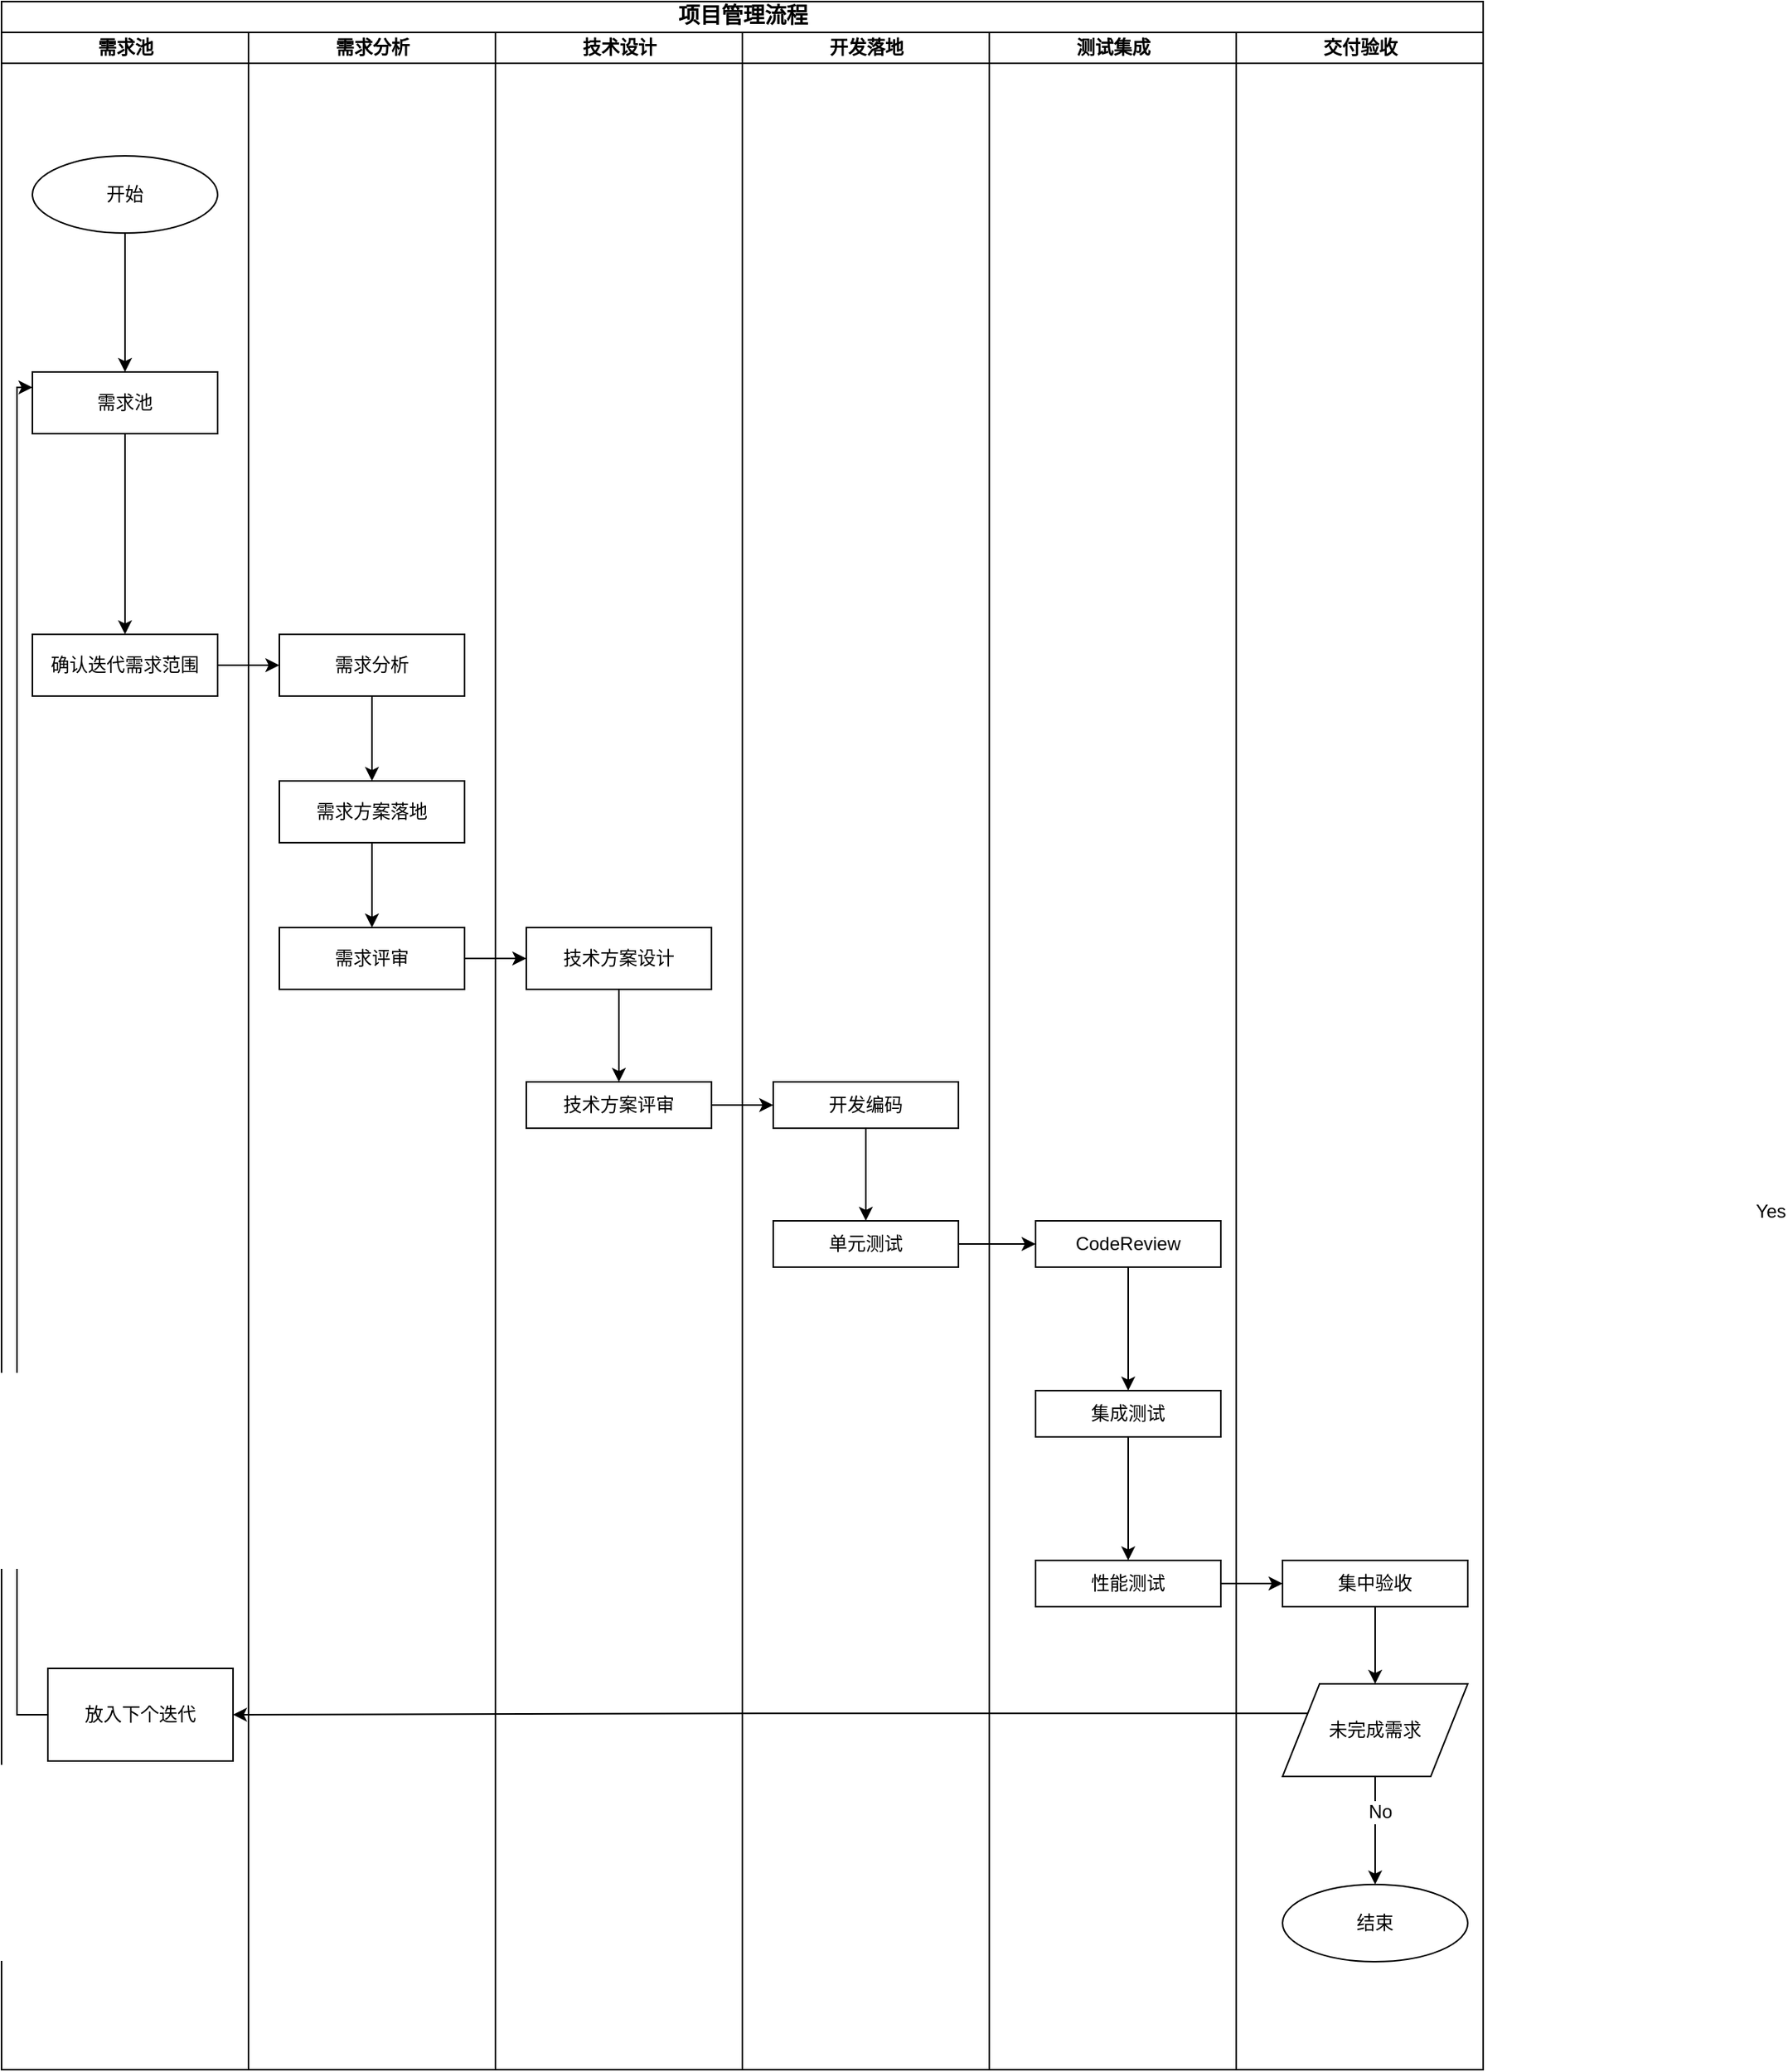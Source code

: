 <mxfile version="12.2.2" type="device" pages="1"><diagram name="Page-1" id="74e2e168-ea6b-b213-b513-2b3c1d86103e"><mxGraphModel dx="932" dy="1455" grid="1" gridSize="10" guides="1" tooltips="1" connect="1" arrows="1" fold="1" page="1" pageScale="1" pageWidth="1100" pageHeight="850" background="#ffffff" math="0" shadow="0"><root><mxCell id="0"/><mxCell id="1" parent="0"/><mxCell id="77e6c97f196da883-1" value="&lt;font style=&quot;font-size: 14px&quot;&gt;项目管理流程&lt;/font&gt;" style="swimlane;html=1;childLayout=stackLayout;startSize=20;rounded=0;shadow=0;labelBackgroundColor=none;strokeWidth=1;fontFamily=Verdana;fontSize=8;align=center;" parent="1" vertex="1"><mxGeometry x="70" y="-50" width="960" height="1340" as="geometry"/></mxCell><mxCell id="77e6c97f196da883-2" value="需求池" style="swimlane;html=1;startSize=20;" parent="77e6c97f196da883-1" vertex="1"><mxGeometry y="20" width="160" height="1320" as="geometry"/></mxCell><mxCell id="Yu6eiqcxpHBNgljEw0Mg-3" style="edgeStyle=orthogonalEdgeStyle;rounded=0;orthogonalLoop=1;jettySize=auto;html=1;exitX=0.5;exitY=1;exitDx=0;exitDy=0;entryX=0.5;entryY=0;entryDx=0;entryDy=0;" parent="77e6c97f196da883-2" source="Yu6eiqcxpHBNgljEw0Mg-1" target="Yu6eiqcxpHBNgljEw0Mg-2" edge="1"><mxGeometry relative="1" as="geometry"/></mxCell><mxCell id="Yu6eiqcxpHBNgljEw0Mg-1" value="开始" style="ellipse;whiteSpace=wrap;html=1;" parent="77e6c97f196da883-2" vertex="1"><mxGeometry x="20" y="80" width="120" height="50" as="geometry"/></mxCell><mxCell id="Yu6eiqcxpHBNgljEw0Mg-41" style="edgeStyle=orthogonalEdgeStyle;rounded=0;orthogonalLoop=1;jettySize=auto;html=1;exitX=0.5;exitY=1;exitDx=0;exitDy=0;entryX=0.5;entryY=0;entryDx=0;entryDy=0;" parent="77e6c97f196da883-2" source="Yu6eiqcxpHBNgljEw0Mg-2" target="Yu6eiqcxpHBNgljEw0Mg-40" edge="1"><mxGeometry relative="1" as="geometry"/></mxCell><mxCell id="Yu6eiqcxpHBNgljEw0Mg-2" value="需求池" style="rounded=0;whiteSpace=wrap;html=1;" parent="77e6c97f196da883-2" vertex="1"><mxGeometry x="20" y="220" width="120" height="40" as="geometry"/></mxCell><mxCell id="Yu6eiqcxpHBNgljEw0Mg-40" value="确认迭代需求范围" style="rounded=0;whiteSpace=wrap;html=1;" parent="77e6c97f196da883-2" vertex="1"><mxGeometry x="20" y="390" width="120" height="40" as="geometry"/></mxCell><mxCell id="Vg9ofj-GKYDffQEpLZXA-1" style="edgeStyle=orthogonalEdgeStyle;rounded=0;orthogonalLoop=1;jettySize=auto;html=1;exitX=0;exitY=0.5;exitDx=0;exitDy=0;entryX=0;entryY=0.25;entryDx=0;entryDy=0;" parent="77e6c97f196da883-2" source="Yu6eiqcxpHBNgljEw0Mg-44" target="Yu6eiqcxpHBNgljEw0Mg-2" edge="1"><mxGeometry relative="1" as="geometry"><Array as="points"><mxPoint x="10" y="1090"/><mxPoint x="10" y="230"/></Array></mxGeometry></mxCell><mxCell id="Yu6eiqcxpHBNgljEw0Mg-44" value="放入下个迭代" style="rounded=0;whiteSpace=wrap;html=1;" parent="77e6c97f196da883-2" vertex="1"><mxGeometry x="30" y="1060" width="120" height="60" as="geometry"/></mxCell><mxCell id="77e6c97f196da883-3" value="需求分析" style="swimlane;html=1;startSize=20;" parent="77e6c97f196da883-1" vertex="1"><mxGeometry x="160" y="20" width="160" height="1320" as="geometry"/></mxCell><mxCell id="Yu6eiqcxpHBNgljEw0Mg-14" style="edgeStyle=orthogonalEdgeStyle;rounded=0;orthogonalLoop=1;jettySize=auto;html=1;exitX=0.5;exitY=1;exitDx=0;exitDy=0;entryX=0.5;entryY=0;entryDx=0;entryDy=0;" parent="77e6c97f196da883-3" source="Yu6eiqcxpHBNgljEw0Mg-4" target="Yu6eiqcxpHBNgljEw0Mg-13" edge="1"><mxGeometry relative="1" as="geometry"/></mxCell><mxCell id="Yu6eiqcxpHBNgljEw0Mg-4" value="需求分析" style="rounded=0;whiteSpace=wrap;html=1;" parent="77e6c97f196da883-3" vertex="1"><mxGeometry x="20" y="390" width="120" height="40" as="geometry"/></mxCell><mxCell id="Yu6eiqcxpHBNgljEw0Mg-6" value="需求评审" style="rounded=0;whiteSpace=wrap;html=1;" parent="77e6c97f196da883-3" vertex="1"><mxGeometry x="20" y="580" width="120" height="40" as="geometry"/></mxCell><mxCell id="Yu6eiqcxpHBNgljEw0Mg-15" style="edgeStyle=orthogonalEdgeStyle;rounded=0;orthogonalLoop=1;jettySize=auto;html=1;exitX=0.5;exitY=1;exitDx=0;exitDy=0;" parent="77e6c97f196da883-3" source="Yu6eiqcxpHBNgljEw0Mg-13" target="Yu6eiqcxpHBNgljEw0Mg-6" edge="1"><mxGeometry relative="1" as="geometry"/></mxCell><mxCell id="Yu6eiqcxpHBNgljEw0Mg-13" value="需求方案落地" style="rounded=0;whiteSpace=wrap;html=1;" parent="77e6c97f196da883-3" vertex="1"><mxGeometry x="20" y="485" width="120" height="40" as="geometry"/></mxCell><mxCell id="77e6c97f196da883-4" value="技术设计" style="swimlane;html=1;startSize=20;" parent="77e6c97f196da883-1" vertex="1"><mxGeometry x="320" y="20" width="160" height="1320" as="geometry"/></mxCell><mxCell id="Yu6eiqcxpHBNgljEw0Mg-16" style="edgeStyle=orthogonalEdgeStyle;rounded=0;orthogonalLoop=1;jettySize=auto;html=1;exitX=0.5;exitY=1;exitDx=0;exitDy=0;entryX=0.5;entryY=0;entryDx=0;entryDy=0;" parent="77e6c97f196da883-4" source="Yu6eiqcxpHBNgljEw0Mg-8" target="Yu6eiqcxpHBNgljEw0Mg-10" edge="1"><mxGeometry relative="1" as="geometry"/></mxCell><mxCell id="Yu6eiqcxpHBNgljEw0Mg-8" value="技术方案设计" style="rounded=0;whiteSpace=wrap;html=1;" parent="77e6c97f196da883-4" vertex="1"><mxGeometry x="20" y="580" width="120" height="40" as="geometry"/></mxCell><mxCell id="Yu6eiqcxpHBNgljEw0Mg-10" value="技术方案评审" style="rounded=0;whiteSpace=wrap;html=1;" parent="77e6c97f196da883-4" vertex="1"><mxGeometry x="20" y="680" width="120" height="30" as="geometry"/></mxCell><mxCell id="77e6c97f196da883-5" value="开发落地" style="swimlane;html=1;startSize=20;" parent="77e6c97f196da883-1" vertex="1"><mxGeometry x="480" y="20" width="160" height="1320" as="geometry"/></mxCell><mxCell id="Yu6eiqcxpHBNgljEw0Mg-12" value="开发编码" style="rounded=0;whiteSpace=wrap;html=1;" parent="77e6c97f196da883-5" vertex="1"><mxGeometry x="20" y="680" width="120" height="30" as="geometry"/></mxCell><mxCell id="Yu6eiqcxpHBNgljEw0Mg-19" value="单元测试" style="rounded=0;whiteSpace=wrap;html=1;" parent="77e6c97f196da883-5" vertex="1"><mxGeometry x="20" y="770" width="120" height="30" as="geometry"/></mxCell><mxCell id="77e6c97f196da883-6" value="测试集成" style="swimlane;html=1;startSize=20;" parent="77e6c97f196da883-1" vertex="1"><mxGeometry x="640" y="20" width="160" height="1320" as="geometry"/></mxCell><mxCell id="77e6c97f196da883-37" style="edgeStyle=orthogonalEdgeStyle;rounded=1;html=1;labelBackgroundColor=none;startArrow=none;startFill=0;startSize=5;endArrow=classicThin;endFill=1;endSize=5;jettySize=auto;orthogonalLoop=1;strokeWidth=1;fontFamily=Verdana;fontSize=8" parent="77e6c97f196da883-6" edge="1"><mxGeometry relative="1" as="geometry"><mxPoint x="80" y="460" as="sourcePoint"/></mxGeometry></mxCell><mxCell id="Yu6eiqcxpHBNgljEw0Mg-23" value="" style="edgeStyle=orthogonalEdgeStyle;rounded=0;orthogonalLoop=1;jettySize=auto;html=1;" parent="77e6c97f196da883-6" source="Yu6eiqcxpHBNgljEw0Mg-20" target="Yu6eiqcxpHBNgljEw0Mg-22" edge="1"><mxGeometry relative="1" as="geometry"/></mxCell><mxCell id="Yu6eiqcxpHBNgljEw0Mg-20" value="CodeReview" style="rounded=0;whiteSpace=wrap;html=1;" parent="77e6c97f196da883-6" vertex="1"><mxGeometry x="30" y="770" width="120" height="30" as="geometry"/></mxCell><mxCell id="Yu6eiqcxpHBNgljEw0Mg-26" style="edgeStyle=orthogonalEdgeStyle;rounded=0;orthogonalLoop=1;jettySize=auto;html=1;exitX=0.5;exitY=1;exitDx=0;exitDy=0;entryX=0.5;entryY=0;entryDx=0;entryDy=0;" parent="77e6c97f196da883-6" source="Yu6eiqcxpHBNgljEw0Mg-22" target="Yu6eiqcxpHBNgljEw0Mg-24" edge="1"><mxGeometry relative="1" as="geometry"/></mxCell><mxCell id="Yu6eiqcxpHBNgljEw0Mg-22" value="集成测试" style="rounded=0;whiteSpace=wrap;html=1;" parent="77e6c97f196da883-6" vertex="1"><mxGeometry x="30" y="880" width="120" height="30" as="geometry"/></mxCell><mxCell id="Yu6eiqcxpHBNgljEw0Mg-24" value="性能测试" style="rounded=0;whiteSpace=wrap;html=1;" parent="77e6c97f196da883-6" vertex="1"><mxGeometry x="30" y="990" width="120" height="30" as="geometry"/></mxCell><mxCell id="77e6c97f196da883-7" value="交付验收" style="swimlane;html=1;startSize=20;" parent="77e6c97f196da883-1" vertex="1"><mxGeometry x="800" y="20" width="160" height="1320" as="geometry"/></mxCell><mxCell id="Yu6eiqcxpHBNgljEw0Mg-31" style="edgeStyle=orthogonalEdgeStyle;rounded=0;orthogonalLoop=1;jettySize=auto;html=1;exitX=0.5;exitY=1;exitDx=0;exitDy=0;entryX=0.5;entryY=0;entryDx=0;entryDy=0;" parent="77e6c97f196da883-7" source="Yu6eiqcxpHBNgljEw0Mg-27" edge="1"><mxGeometry relative="1" as="geometry"><mxPoint x="90" y="1070" as="targetPoint"/></mxGeometry></mxCell><mxCell id="Yu6eiqcxpHBNgljEw0Mg-27" value="集中验收" style="rounded=0;whiteSpace=wrap;html=1;" parent="77e6c97f196da883-7" vertex="1"><mxGeometry x="30" y="990" width="120" height="30" as="geometry"/></mxCell><mxCell id="Yu6eiqcxpHBNgljEw0Mg-32" value="未完成需求" style="shape=parallelogram;perimeter=parallelogramPerimeter;whiteSpace=wrap;html=1;" parent="77e6c97f196da883-7" vertex="1"><mxGeometry x="30" y="1070" width="120" height="60" as="geometry"/></mxCell><mxCell id="Yu6eiqcxpHBNgljEw0Mg-35" value="结束" style="ellipse;whiteSpace=wrap;html=1;" parent="77e6c97f196da883-7" vertex="1"><mxGeometry x="30" y="1200" width="120" height="50" as="geometry"/></mxCell><mxCell id="Yu6eiqcxpHBNgljEw0Mg-9" style="edgeStyle=orthogonalEdgeStyle;rounded=0;orthogonalLoop=1;jettySize=auto;html=1;exitX=1;exitY=0.5;exitDx=0;exitDy=0;entryX=0;entryY=0.5;entryDx=0;entryDy=0;" parent="77e6c97f196da883-1" source="Yu6eiqcxpHBNgljEw0Mg-6" target="Yu6eiqcxpHBNgljEw0Mg-8" edge="1"><mxGeometry relative="1" as="geometry"/></mxCell><mxCell id="Yu6eiqcxpHBNgljEw0Mg-17" style="edgeStyle=orthogonalEdgeStyle;rounded=0;orthogonalLoop=1;jettySize=auto;html=1;exitX=1;exitY=0.5;exitDx=0;exitDy=0;entryX=0;entryY=0.5;entryDx=0;entryDy=0;" parent="77e6c97f196da883-1" source="Yu6eiqcxpHBNgljEw0Mg-10" target="Yu6eiqcxpHBNgljEw0Mg-12" edge="1"><mxGeometry relative="1" as="geometry"/></mxCell><mxCell id="Yu6eiqcxpHBNgljEw0Mg-21" style="edgeStyle=orthogonalEdgeStyle;rounded=0;orthogonalLoop=1;jettySize=auto;html=1;exitX=1;exitY=0.5;exitDx=0;exitDy=0;entryX=0;entryY=0.5;entryDx=0;entryDy=0;" parent="77e6c97f196da883-1" source="Yu6eiqcxpHBNgljEw0Mg-19" target="Yu6eiqcxpHBNgljEw0Mg-20" edge="1"><mxGeometry relative="1" as="geometry"/></mxCell><mxCell id="Yu6eiqcxpHBNgljEw0Mg-29" style="edgeStyle=orthogonalEdgeStyle;rounded=0;orthogonalLoop=1;jettySize=auto;html=1;exitX=1;exitY=0.5;exitDx=0;exitDy=0;entryX=0;entryY=0.5;entryDx=0;entryDy=0;" parent="77e6c97f196da883-1" source="Yu6eiqcxpHBNgljEw0Mg-24" target="Yu6eiqcxpHBNgljEw0Mg-27" edge="1"><mxGeometry relative="1" as="geometry"/></mxCell><mxCell id="Yu6eiqcxpHBNgljEw0Mg-45" style="edgeStyle=orthogonalEdgeStyle;rounded=0;orthogonalLoop=1;jettySize=auto;html=1;exitX=0;exitY=0.25;exitDx=0;exitDy=0;entryX=1;entryY=0.5;entryDx=0;entryDy=0;" parent="77e6c97f196da883-1" source="Yu6eiqcxpHBNgljEw0Mg-32" target="Yu6eiqcxpHBNgljEw0Mg-44" edge="1"><mxGeometry relative="1" as="geometry"/></mxCell><mxCell id="Yu6eiqcxpHBNgljEw0Mg-47" value="Yes" style="text;html=1;resizable=0;points=[];align=center;verticalAlign=middle;labelBackgroundColor=#ffffff;" parent="Yu6eiqcxpHBNgljEw0Mg-45" vertex="1" connectable="0"><mxGeometry x="0.024" y="326" relative="1" as="geometry"><mxPoint x="330" y="-326" as="offset"/></mxGeometry></mxCell><mxCell id="Yu6eiqcxpHBNgljEw0Mg-49" style="edgeStyle=orthogonalEdgeStyle;rounded=0;orthogonalLoop=1;jettySize=auto;html=1;exitX=1;exitY=0.5;exitDx=0;exitDy=0;entryX=0;entryY=0.5;entryDx=0;entryDy=0;" parent="77e6c97f196da883-1" source="Yu6eiqcxpHBNgljEw0Mg-40" target="Yu6eiqcxpHBNgljEw0Mg-4" edge="1"><mxGeometry relative="1" as="geometry"/></mxCell><mxCell id="Yu6eiqcxpHBNgljEw0Mg-18" style="edgeStyle=orthogonalEdgeStyle;rounded=0;orthogonalLoop=1;jettySize=auto;html=1;exitX=0.5;exitY=1;exitDx=0;exitDy=0;" parent="1" source="Yu6eiqcxpHBNgljEw0Mg-12" edge="1"><mxGeometry relative="1" as="geometry"><mxPoint x="630" y="740" as="targetPoint"/></mxGeometry></mxCell><mxCell id="Yu6eiqcxpHBNgljEw0Mg-34" style="edgeStyle=orthogonalEdgeStyle;rounded=0;orthogonalLoop=1;jettySize=auto;html=1;exitX=0.5;exitY=1;exitDx=0;exitDy=0;" parent="1" source="Yu6eiqcxpHBNgljEw0Mg-32" edge="1"><mxGeometry relative="1" as="geometry"><mxPoint x="960" y="1170" as="targetPoint"/></mxGeometry></mxCell><mxCell id="Yu6eiqcxpHBNgljEw0Mg-36" value="No" style="text;html=1;resizable=0;points=[];align=center;verticalAlign=middle;labelBackgroundColor=#ffffff;" parent="Yu6eiqcxpHBNgljEw0Mg-34" vertex="1" connectable="0"><mxGeometry x="-0.343" y="3" relative="1" as="geometry"><mxPoint as="offset"/></mxGeometry></mxCell></root></mxGraphModel></diagram></mxfile>